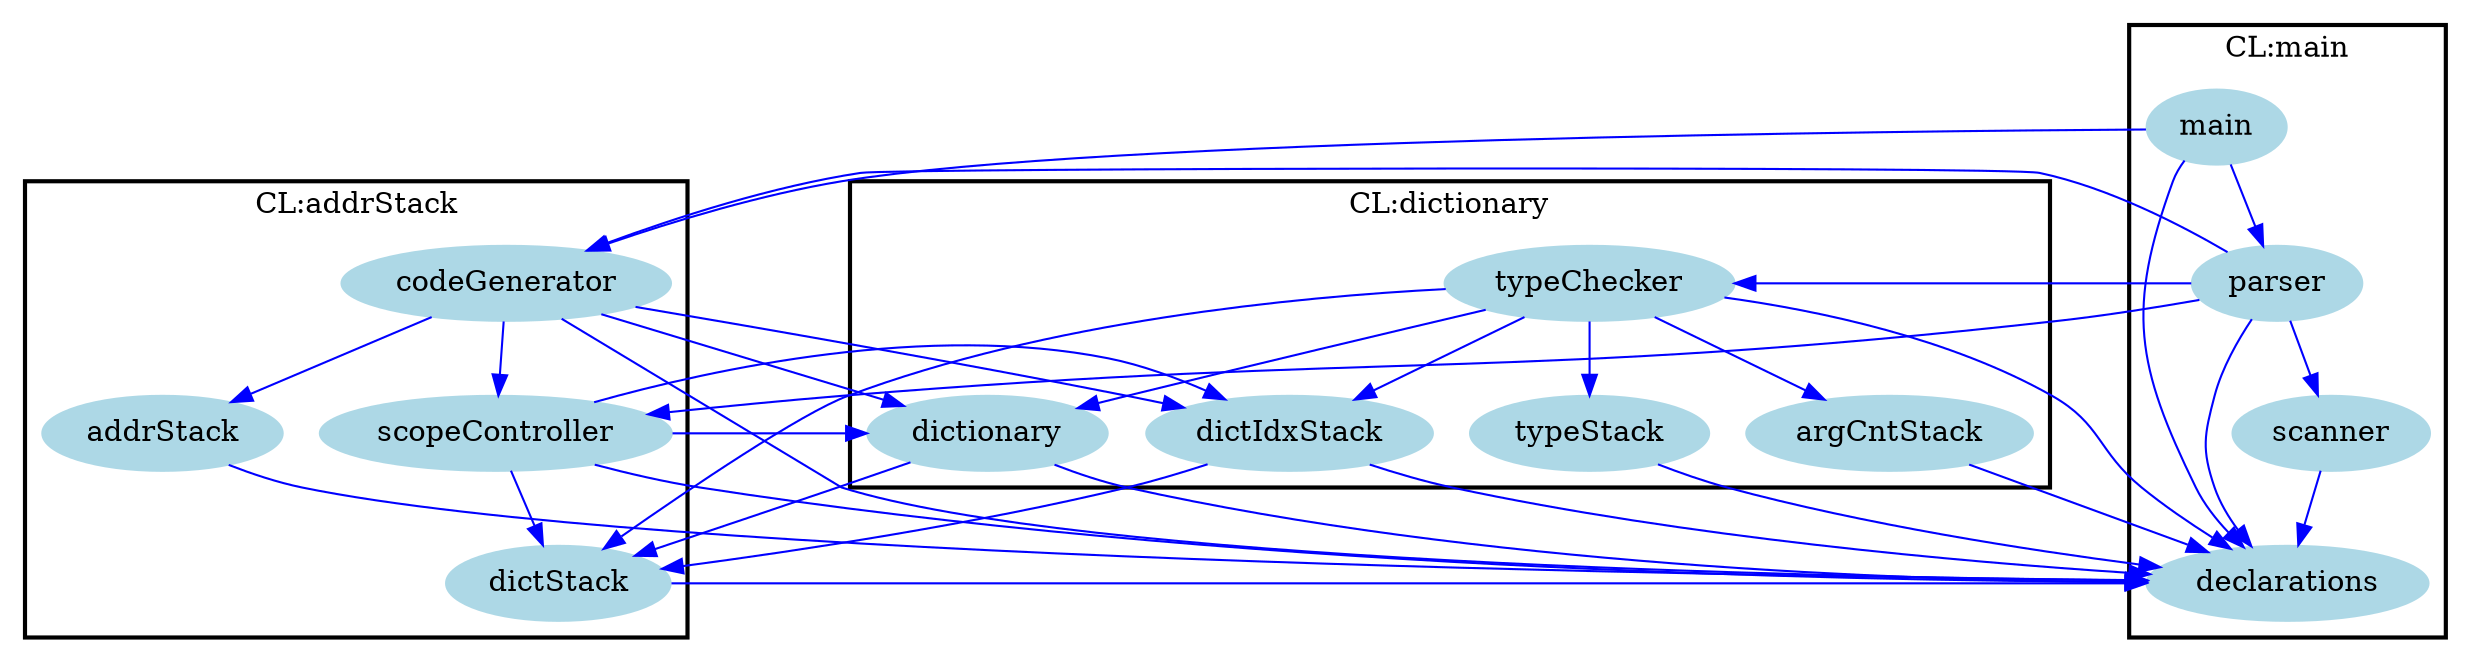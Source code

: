 digraph G {
size = "20,20";
subgraph cluster0 {
label = "CL:main";
color = black;
style = bold;
"main"[label="main",shape=ellipse,color=lightblue,fontcolor=black,style=filled];
"declarations"[label="declarations",shape=ellipse,color=lightblue,fontcolor=black,style=filled];
"parser"[label="parser",shape=ellipse,color=lightblue,fontcolor=black,style=filled];
"scanner"[label="scanner",shape=ellipse,color=lightblue,fontcolor=black,style=filled];
}
subgraph cluster1 {
label = "CL:addrStack";
color = black;
style = bold;
"addrStack"[label="addrStack",shape=ellipse,color=lightblue,fontcolor=black,style=filled];
"scopeController"[label="scopeController",shape=ellipse,color=lightblue,fontcolor=black,style=filled];
"codeGenerator"[label="codeGenerator",shape=ellipse,color=lightblue,fontcolor=black,style=filled];
"dictStack"[label="dictStack",shape=ellipse,color=lightblue,fontcolor=black,style=filled];
}
subgraph cluster2 {
label = "CL:dictionary";
color = black;
style = bold;
"dictionary"[label="dictionary",shape=ellipse,color=lightblue,fontcolor=black,style=filled];
"dictIdxStack"[label="dictIdxStack",shape=ellipse,color=lightblue,fontcolor=black,style=filled];
"typeChecker"[label="typeChecker",shape=ellipse,color=lightblue,fontcolor=black,style=filled];
"typeStack"[label="typeStack",shape=ellipse,color=lightblue,fontcolor=black,style=filled];
"argCntStack"[label="argCntStack",shape=ellipse,color=lightblue,fontcolor=black,style=filled];
}
"main" -> "declarations"[color=blue,font=6];
"main" -> "parser"[color=blue,font=6];
"main" -> "codeGenerator"[color=blue,font=6];
"parser" -> "declarations"[color=blue,font=6];
"parser" -> "scanner"[color=blue,font=6];
"parser" -> "scopeController"[color=blue,font=6];
"parser" -> "typeChecker"[color=blue,font=6];
"parser" -> "codeGenerator"[color=blue,font=6];
"codeGenerator" -> "declarations"[color=blue,font=6];
"codeGenerator" -> "dictionary"[color=blue,font=6];
"codeGenerator" -> "dictIdxStack"[color=blue,font=6];
"codeGenerator" -> "scopeController"[color=blue,font=6];
"codeGenerator" -> "addrStack"[color=blue,font=6];
"scanner" -> "declarations"[color=blue,font=6];
"scopeController" -> "declarations"[color=blue,font=6];
"scopeController" -> "dictionary"[color=blue,font=6];
"scopeController" -> "dictIdxStack"[color=blue,font=6];
"scopeController" -> "dictStack"[color=blue,font=6];
"typeChecker" -> "declarations"[color=blue,font=6];
"typeChecker" -> "dictStack"[color=blue,font=6];
"typeChecker" -> "dictionary"[color=blue,font=6];
"typeChecker" -> "dictIdxStack"[color=blue,font=6];
"typeChecker" -> "typeStack"[color=blue,font=6];
"typeChecker" -> "argCntStack"[color=blue,font=6];
"dictionary" -> "declarations"[color=blue,font=6];
"dictionary" -> "dictStack"[color=blue,font=6];
"dictIdxStack" -> "declarations"[color=blue,font=6];
"dictIdxStack" -> "dictStack"[color=blue,font=6];
"addrStack" -> "declarations"[color=blue,font=6];
"dictStack" -> "declarations"[color=blue,font=6];
"typeStack" -> "declarations"[color=blue,font=6];
"argCntStack" -> "declarations"[color=blue,font=6];
}